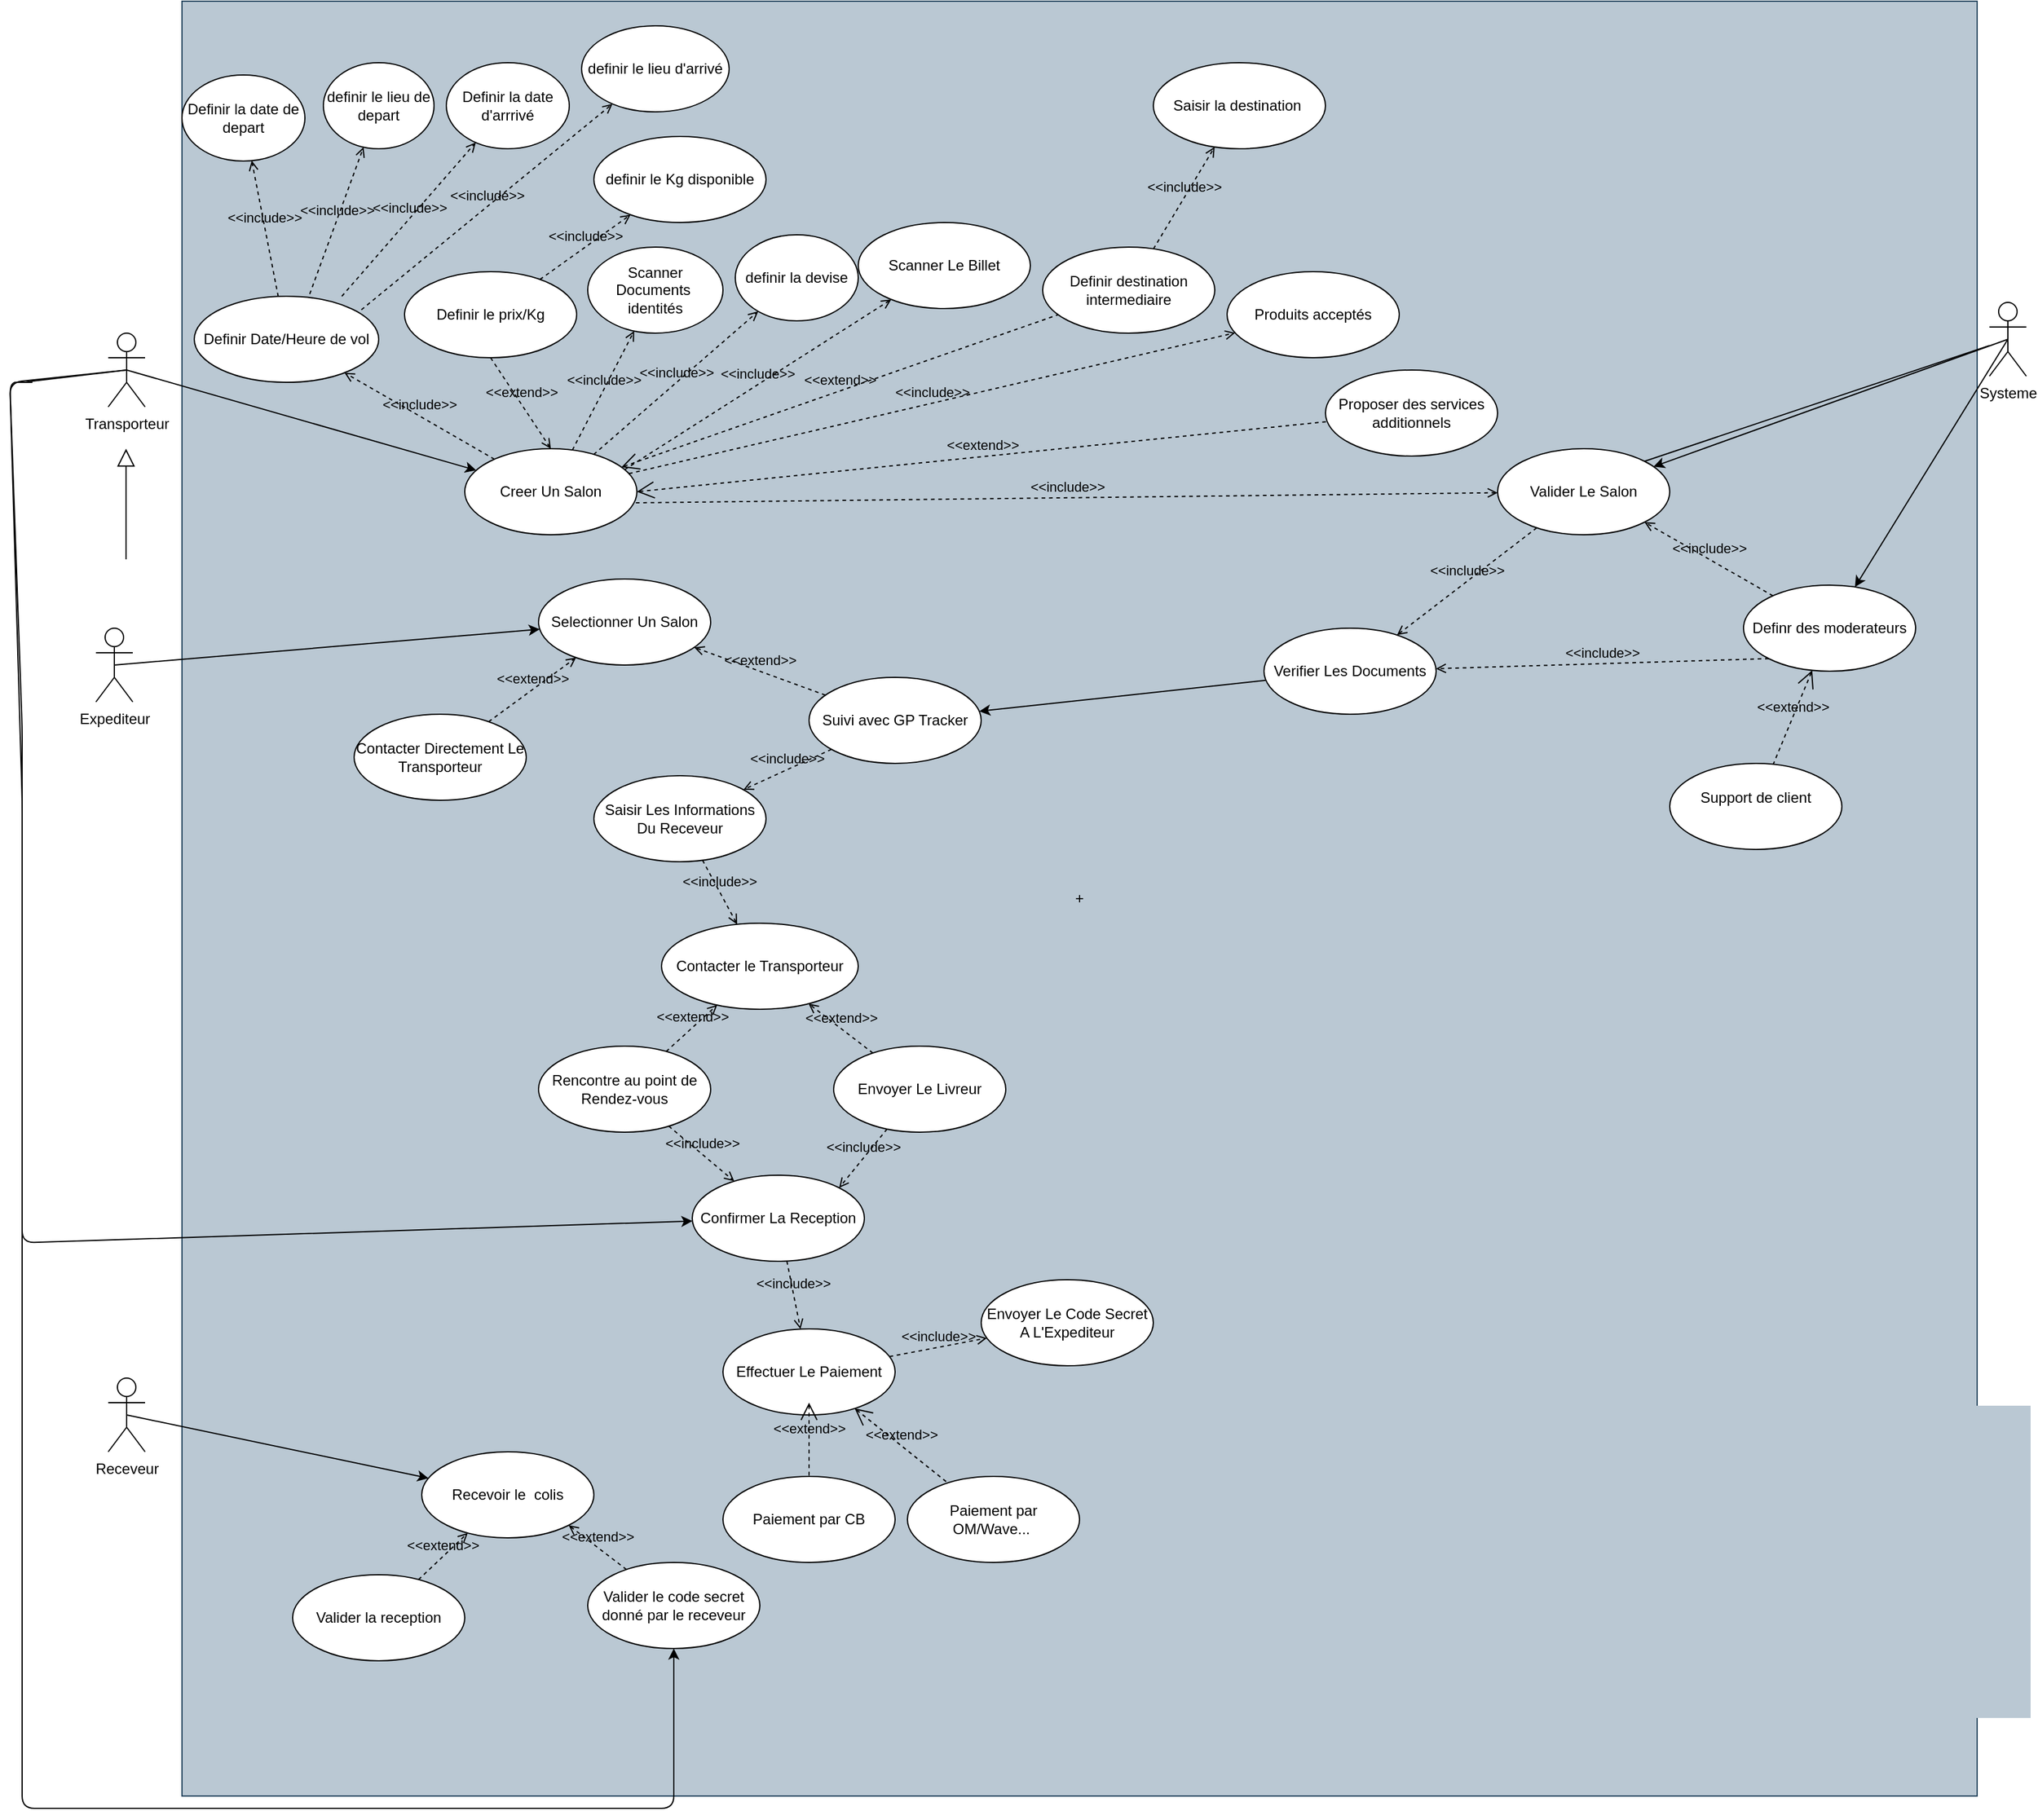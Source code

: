 <mxfile>
    <diagram id="y8ppHwSrMKtr4Omr1VL9" name="Page-1">
        <mxGraphModel dx="2390" dy="690" grid="1" gridSize="10" guides="1" tooltips="1" connect="1" arrows="1" fold="1" page="1" pageScale="1" pageWidth="850" pageHeight="1100" math="0" shadow="0">
            <root>
                <mxCell id="0"/>
                <mxCell id="1" parent="0"/>
                <mxCell id="160" value="+" style="whiteSpace=wrap;html=1;aspect=fixed;fillColor=#bac8d3;strokeColor=#23445d;" vertex="1" parent="1">
                    <mxGeometry x="10" y="90" width="1460" height="1460" as="geometry"/>
                </mxCell>
                <mxCell id="143" style="edgeStyle=none;html=1;exitX=0.5;exitY=0.5;exitDx=0;exitDy=0;exitPerimeter=0;" parent="1" source="73" target="76" edge="1">
                    <mxGeometry relative="1" as="geometry"/>
                </mxCell>
                <mxCell id="146" style="edgeStyle=none;html=1;exitX=0.5;exitY=0.5;exitDx=0;exitDy=0;exitPerimeter=0;" parent="1" source="73" target="78" edge="1">
                    <mxGeometry relative="1" as="geometry">
                        <Array as="points">
                            <mxPoint x="-120" y="400"/>
                            <mxPoint x="-110" y="400"/>
                            <mxPoint x="-130" y="400"/>
                            <mxPoint x="-120" y="680"/>
                            <mxPoint x="-120" y="960"/>
                            <mxPoint x="-120" y="1240"/>
                            <mxPoint x="-120" y="1560"/>
                            <mxPoint x="410" y="1560"/>
                        </Array>
                    </mxGeometry>
                </mxCell>
                <mxCell id="148" style="edgeStyle=none;html=1;exitX=0.5;exitY=0.5;exitDx=0;exitDy=0;exitPerimeter=0;" parent="1" source="73" target="121" edge="1">
                    <mxGeometry relative="1" as="geometry">
                        <Array as="points">
                            <mxPoint x="-130" y="400"/>
                            <mxPoint x="-120" y="740"/>
                            <mxPoint x="-120" y="1100"/>
                        </Array>
                    </mxGeometry>
                </mxCell>
                <mxCell id="73" value="Transporteur&lt;br&gt;" style="shape=umlActor;verticalLabelPosition=bottom;verticalAlign=top;html=1;outlineConnect=0;" parent="1" vertex="1">
                    <mxGeometry x="-50" y="360" width="30" height="60" as="geometry"/>
                </mxCell>
                <mxCell id="95" style="edgeStyle=none;html=1;exitX=0.5;exitY=0.5;exitDx=0;exitDy=0;exitPerimeter=0;" parent="1" source="74" target="77" edge="1">
                    <mxGeometry relative="1" as="geometry"/>
                </mxCell>
                <mxCell id="74" value="Receveur&lt;br&gt;&lt;br&gt;" style="shape=umlActor;verticalLabelPosition=bottom;verticalAlign=top;html=1;outlineConnect=0;" parent="1" vertex="1">
                    <mxGeometry x="-50" y="1210" width="30" height="60" as="geometry"/>
                </mxCell>
                <mxCell id="76" value="Creer Un Salon" style="ellipse;whiteSpace=wrap;html=1;" parent="1" vertex="1">
                    <mxGeometry x="240" y="454" width="140" height="70" as="geometry"/>
                </mxCell>
                <mxCell id="77" value="Recevoir le&amp;nbsp; colis&lt;br&gt;" style="ellipse;whiteSpace=wrap;html=1;" parent="1" vertex="1">
                    <mxGeometry x="205" y="1270" width="140" height="70" as="geometry"/>
                </mxCell>
                <mxCell id="78" value="Valider le code secret donné par le receveur&lt;br&gt;" style="ellipse;whiteSpace=wrap;html=1;" parent="1" vertex="1">
                    <mxGeometry x="340" y="1360" width="140" height="70" as="geometry"/>
                </mxCell>
                <mxCell id="79" value="Valider la reception&lt;br&gt;" style="ellipse;whiteSpace=wrap;html=1;" parent="1" vertex="1">
                    <mxGeometry x="100" y="1370" width="140" height="70" as="geometry"/>
                </mxCell>
                <mxCell id="97" value="&amp;lt;&amp;lt;extend&amp;gt;&amp;gt;" style="html=1;verticalAlign=bottom;labelBackgroundColor=none;endArrow=open;endFill=0;dashed=1;" parent="1" source="79" target="77" edge="1">
                    <mxGeometry width="160" relative="1" as="geometry">
                        <mxPoint x="350" y="950" as="sourcePoint"/>
                        <mxPoint x="510" y="950" as="targetPoint"/>
                    </mxGeometry>
                </mxCell>
                <mxCell id="98" value="&amp;lt;&amp;lt;extend&amp;gt;&amp;gt;" style="html=1;verticalAlign=bottom;labelBackgroundColor=none;endArrow=open;endFill=0;dashed=1;entryX=1;entryY=1;entryDx=0;entryDy=0;" parent="1" source="78" target="77" edge="1">
                    <mxGeometry width="160" relative="1" as="geometry">
                        <mxPoint x="194.948" y="1032.298" as="sourcePoint"/>
                        <mxPoint x="244.871" y="967.667" as="targetPoint"/>
                    </mxGeometry>
                </mxCell>
                <mxCell id="99" value="Definir le prix/Kg&lt;br&gt;" style="ellipse;whiteSpace=wrap;html=1;" parent="1" vertex="1">
                    <mxGeometry x="191" y="310" width="140" height="70" as="geometry"/>
                </mxCell>
                <mxCell id="100" value="" style="edgeStyle=none;html=1;endSize=12;endArrow=block;endFill=0;" parent="1" edge="1">
                    <mxGeometry width="160" relative="1" as="geometry">
                        <mxPoint x="-35.5" y="544" as="sourcePoint"/>
                        <mxPoint x="-35.5" y="454" as="targetPoint"/>
                    </mxGeometry>
                </mxCell>
                <mxCell id="101" value="Definir Date/Heure de vol" style="ellipse;whiteSpace=wrap;html=1;" parent="1" vertex="1">
                    <mxGeometry x="20" y="330" width="150" height="70" as="geometry"/>
                </mxCell>
                <mxCell id="102" value="Scanner Le Billet&lt;br&gt;" style="ellipse;whiteSpace=wrap;html=1;" parent="1" vertex="1">
                    <mxGeometry x="560" y="270" width="140" height="70" as="geometry"/>
                </mxCell>
                <mxCell id="103" value="Scanner Documents&amp;nbsp; identités" style="ellipse;whiteSpace=wrap;html=1;" parent="1" vertex="1">
                    <mxGeometry x="340" y="290" width="110" height="70" as="geometry"/>
                </mxCell>
                <mxCell id="104" value="Valider Le Salon" style="ellipse;whiteSpace=wrap;html=1;" parent="1" vertex="1">
                    <mxGeometry x="1080" y="454" width="140" height="70" as="geometry"/>
                </mxCell>
                <mxCell id="167" value="" style="edgeStyle=none;html=1;" edge="1" parent="1" source="105" target="123">
                    <mxGeometry relative="1" as="geometry"/>
                </mxCell>
                <mxCell id="105" value="Verifier Les Documents" style="ellipse;whiteSpace=wrap;html=1;" parent="1" vertex="1">
                    <mxGeometry x="890" y="600" width="140" height="70" as="geometry"/>
                </mxCell>
                <mxCell id="106" value="&amp;lt;&amp;lt;include&amp;gt;&amp;gt;" style="html=1;verticalAlign=bottom;labelBackgroundColor=none;endArrow=open;endFill=0;dashed=1;" parent="1" source="76" target="101" edge="1">
                    <mxGeometry width="160" relative="1" as="geometry">
                        <mxPoint x="350" y="690" as="sourcePoint"/>
                        <mxPoint x="510" y="690" as="targetPoint"/>
                    </mxGeometry>
                </mxCell>
                <mxCell id="107" value="&amp;lt;&amp;lt;include&amp;gt;&amp;gt;" style="html=1;verticalAlign=bottom;labelBackgroundColor=none;endArrow=open;endFill=0;dashed=1;" parent="1" source="76" target="103" edge="1">
                    <mxGeometry width="160" relative="1" as="geometry">
                        <mxPoint x="330" y="590" as="sourcePoint"/>
                        <mxPoint x="510" y="690" as="targetPoint"/>
                    </mxGeometry>
                </mxCell>
                <mxCell id="108" value="&amp;lt;&amp;lt;include&amp;gt;&amp;gt;" style="html=1;verticalAlign=bottom;labelBackgroundColor=none;endArrow=open;endFill=0;dashed=1;exitX=0.929;exitY=0.243;exitDx=0;exitDy=0;exitPerimeter=0;" parent="1" source="76" target="102" edge="1">
                    <mxGeometry width="160" relative="1" as="geometry">
                        <mxPoint x="350" y="690" as="sourcePoint"/>
                        <mxPoint x="510" y="690" as="targetPoint"/>
                    </mxGeometry>
                </mxCell>
                <mxCell id="109" value="&amp;lt;&amp;lt;include&amp;gt;&amp;gt;" style="html=1;verticalAlign=bottom;labelBackgroundColor=none;endArrow=open;endFill=0;dashed=1;exitX=0.994;exitY=0.629;exitDx=0;exitDy=0;exitPerimeter=0;" parent="1" source="76" target="104" edge="1">
                    <mxGeometry width="160" relative="1" as="geometry">
                        <mxPoint x="380" y="610" as="sourcePoint"/>
                        <mxPoint x="540" y="610" as="targetPoint"/>
                    </mxGeometry>
                </mxCell>
                <mxCell id="110" value="&amp;lt;&amp;lt;include&amp;gt;&amp;gt;" style="html=1;verticalAlign=bottom;labelBackgroundColor=none;endArrow=open;endFill=0;dashed=1;" parent="1" source="104" target="105" edge="1">
                    <mxGeometry width="160" relative="1" as="geometry">
                        <mxPoint x="380" y="710" as="sourcePoint"/>
                        <mxPoint x="540" y="710" as="targetPoint"/>
                    </mxGeometry>
                </mxCell>
                <mxCell id="111" value="&amp;lt;&amp;lt;extend&amp;gt;&amp;gt;" style="html=1;verticalAlign=bottom;labelBackgroundColor=none;endArrow=open;endFill=0;dashed=1;exitX=0.5;exitY=1;exitDx=0;exitDy=0;entryX=0.5;entryY=0;entryDx=0;entryDy=0;" parent="1" source="99" target="76" edge="1">
                    <mxGeometry width="160" relative="1" as="geometry">
                        <mxPoint x="350" y="690" as="sourcePoint"/>
                        <mxPoint x="510" y="690" as="targetPoint"/>
                    </mxGeometry>
                </mxCell>
                <mxCell id="112" value="Selectionner Un Salon&lt;br&gt;" style="ellipse;whiteSpace=wrap;html=1;" parent="1" vertex="1">
                    <mxGeometry x="300" y="560" width="140" height="70" as="geometry"/>
                </mxCell>
                <mxCell id="115" value="Contacter Directement Le Transporteur" style="ellipse;whiteSpace=wrap;html=1;" parent="1" vertex="1">
                    <mxGeometry x="150" y="670" width="140" height="70" as="geometry"/>
                </mxCell>
                <mxCell id="117" value="Effectuer Le Paiement" style="ellipse;whiteSpace=wrap;html=1;" parent="1" vertex="1">
                    <mxGeometry x="450" y="1170" width="140" height="70" as="geometry"/>
                </mxCell>
                <mxCell id="118" value="Rencontre au point de Rendez-vous" style="ellipse;whiteSpace=wrap;html=1;" parent="1" vertex="1">
                    <mxGeometry x="300" y="940" width="140" height="70" as="geometry"/>
                </mxCell>
                <mxCell id="119" value="Envoyer Le Livreur" style="ellipse;whiteSpace=wrap;html=1;" parent="1" vertex="1">
                    <mxGeometry x="540" y="940" width="140" height="70" as="geometry"/>
                </mxCell>
                <mxCell id="120" value="Contacter le Transporteur&lt;br&gt;" style="ellipse;whiteSpace=wrap;html=1;" parent="1" vertex="1">
                    <mxGeometry x="400" y="840" width="160" height="70" as="geometry"/>
                </mxCell>
                <mxCell id="121" value="Confirmer La Reception" style="ellipse;whiteSpace=wrap;html=1;" parent="1" vertex="1">
                    <mxGeometry x="425" y="1045" width="140" height="70" as="geometry"/>
                </mxCell>
                <mxCell id="122" value="Saisir Les Informations Du Receveur&lt;br&gt;" style="ellipse;whiteSpace=wrap;html=1;" parent="1" vertex="1">
                    <mxGeometry x="345" y="720" width="140" height="70" as="geometry"/>
                </mxCell>
                <mxCell id="123" value="Suivi avec GP Tracker" style="ellipse;whiteSpace=wrap;html=1;" parent="1" vertex="1">
                    <mxGeometry x="520" y="640" width="140" height="70" as="geometry"/>
                </mxCell>
                <mxCell id="125" value="Envoyer Le Code Secret A L'Expediteur" style="ellipse;whiteSpace=wrap;html=1;" parent="1" vertex="1">
                    <mxGeometry x="660" y="1130" width="140" height="70" as="geometry"/>
                </mxCell>
                <mxCell id="126" value="&amp;lt;&amp;lt;extend&amp;gt;&amp;gt;" style="html=1;verticalAlign=bottom;labelBackgroundColor=none;endArrow=open;endFill=0;dashed=1;" parent="1" source="115" target="112" edge="1">
                    <mxGeometry width="160" relative="1" as="geometry">
                        <mxPoint x="350" y="630" as="sourcePoint"/>
                        <mxPoint x="510" y="630" as="targetPoint"/>
                    </mxGeometry>
                </mxCell>
                <mxCell id="127" value="&amp;lt;&amp;lt;extend&amp;gt;&amp;gt;" style="html=1;verticalAlign=bottom;labelBackgroundColor=none;endArrow=open;endFill=0;dashed=1;" parent="1" source="123" target="112" edge="1">
                    <mxGeometry width="160" relative="1" as="geometry">
                        <mxPoint x="350" y="630" as="sourcePoint"/>
                        <mxPoint x="510" y="630" as="targetPoint"/>
                    </mxGeometry>
                </mxCell>
                <mxCell id="128" value="&amp;lt;&amp;lt;include&amp;gt;&amp;gt;" style="html=1;verticalAlign=bottom;labelBackgroundColor=none;endArrow=open;endFill=0;dashed=1;" parent="1" source="123" target="122" edge="1">
                    <mxGeometry width="160" relative="1" as="geometry">
                        <mxPoint x="350" y="630" as="sourcePoint"/>
                        <mxPoint x="510" y="630" as="targetPoint"/>
                    </mxGeometry>
                </mxCell>
                <mxCell id="131" value="&amp;lt;&amp;lt;include&amp;gt;&amp;gt;" style="html=1;verticalAlign=bottom;labelBackgroundColor=none;endArrow=open;endFill=0;dashed=1;" parent="1" source="122" target="120" edge="1">
                    <mxGeometry width="160" relative="1" as="geometry">
                        <mxPoint x="350" y="630" as="sourcePoint"/>
                        <mxPoint x="510" y="630" as="targetPoint"/>
                    </mxGeometry>
                </mxCell>
                <mxCell id="132" value="&amp;lt;&amp;lt;extend&amp;gt;&amp;gt;" style="html=1;verticalAlign=bottom;labelBackgroundColor=none;endArrow=open;endFill=0;dashed=1;" parent="1" source="118" target="120" edge="1">
                    <mxGeometry width="160" relative="1" as="geometry">
                        <mxPoint x="350" y="940" as="sourcePoint"/>
                        <mxPoint x="510" y="940" as="targetPoint"/>
                    </mxGeometry>
                </mxCell>
                <mxCell id="133" value="&amp;lt;&amp;lt;extend&amp;gt;&amp;gt;" style="html=1;verticalAlign=bottom;labelBackgroundColor=none;endArrow=open;endFill=0;dashed=1;" parent="1" source="119" target="120" edge="1">
                    <mxGeometry width="160" relative="1" as="geometry">
                        <mxPoint x="350" y="940" as="sourcePoint"/>
                        <mxPoint x="510" y="940" as="targetPoint"/>
                    </mxGeometry>
                </mxCell>
                <mxCell id="134" value="&amp;lt;&amp;lt;include&amp;gt;&amp;gt;" style="html=1;verticalAlign=bottom;labelBackgroundColor=none;endArrow=open;endFill=0;dashed=1;" parent="1" source="118" target="121" edge="1">
                    <mxGeometry width="160" relative="1" as="geometry">
                        <mxPoint x="350" y="940" as="sourcePoint"/>
                        <mxPoint x="510" y="940" as="targetPoint"/>
                    </mxGeometry>
                </mxCell>
                <mxCell id="135" value="&amp;lt;&amp;lt;include&amp;gt;&amp;gt;" style="html=1;verticalAlign=bottom;labelBackgroundColor=none;endArrow=open;endFill=0;dashed=1;entryX=1;entryY=0;entryDx=0;entryDy=0;" parent="1" source="119" target="121" edge="1">
                    <mxGeometry width="160" relative="1" as="geometry">
                        <mxPoint x="460" y="1030" as="sourcePoint"/>
                        <mxPoint x="620" y="1030" as="targetPoint"/>
                    </mxGeometry>
                </mxCell>
                <mxCell id="136" value="&amp;lt;&amp;lt;include&amp;gt;&amp;gt;" style="html=1;verticalAlign=bottom;labelBackgroundColor=none;endArrow=open;endFill=0;dashed=1;" parent="1" source="121" target="117" edge="1">
                    <mxGeometry width="160" relative="1" as="geometry">
                        <mxPoint x="350" y="1110" as="sourcePoint"/>
                        <mxPoint x="510" y="1110" as="targetPoint"/>
                    </mxGeometry>
                </mxCell>
                <mxCell id="137" value="&amp;lt;&amp;lt;include&amp;gt;&amp;gt;" style="html=1;verticalAlign=bottom;labelBackgroundColor=none;endArrow=open;endFill=0;dashed=1;" parent="1" source="117" target="125" edge="1">
                    <mxGeometry width="160" relative="1" as="geometry">
                        <mxPoint x="570" y="1180" as="sourcePoint"/>
                        <mxPoint x="700" y="1180" as="targetPoint"/>
                    </mxGeometry>
                </mxCell>
                <mxCell id="144" style="edgeStyle=none;html=1;exitX=0.5;exitY=0.5;exitDx=0;exitDy=0;exitPerimeter=0;" parent="1" source="138" target="104" edge="1">
                    <mxGeometry relative="1" as="geometry"/>
                </mxCell>
                <mxCell id="149" style="edgeStyle=none;jumpSize=20;html=1;entryX=1;entryY=0;entryDx=0;entryDy=0;rounded=1;endArrow=none;endFill=0;" edge="1" parent="1" source="138" target="104">
                    <mxGeometry relative="1" as="geometry"/>
                </mxCell>
                <mxCell id="154" style="edgeStyle=none;html=1;exitX=0.5;exitY=0.5;exitDx=0;exitDy=0;exitPerimeter=0;" edge="1" parent="1" source="138" target="151">
                    <mxGeometry relative="1" as="geometry"/>
                </mxCell>
                <mxCell id="138" value="Systeme&lt;br&gt;" style="shape=umlActor;verticalLabelPosition=bottom;verticalAlign=top;html=1;outlineConnect=0;" parent="1" vertex="1">
                    <mxGeometry x="1480" y="335" width="30" height="60" as="geometry"/>
                </mxCell>
                <mxCell id="151" value="Definr des moderateurs" style="ellipse;whiteSpace=wrap;html=1;" vertex="1" parent="1">
                    <mxGeometry x="1280" y="565" width="140" height="70" as="geometry"/>
                </mxCell>
                <mxCell id="155" value="&amp;lt;&amp;lt;include&amp;gt;&amp;gt;" style="edgeStyle=none;html=1;endArrow=open;verticalAlign=bottom;dashed=1;labelBackgroundColor=none;exitX=0;exitY=1;exitDx=0;exitDy=0;" edge="1" parent="1" source="151" target="105">
                    <mxGeometry width="160" relative="1" as="geometry">
                        <mxPoint x="780" y="740" as="sourcePoint"/>
                        <mxPoint x="940" y="740" as="targetPoint"/>
                    </mxGeometry>
                </mxCell>
                <mxCell id="156" value="&amp;lt;&amp;lt;include&amp;gt;&amp;gt;" style="edgeStyle=none;html=1;endArrow=open;verticalAlign=bottom;dashed=1;labelBackgroundColor=none;entryX=1;entryY=1;entryDx=0;entryDy=0;" edge="1" parent="1" source="151" target="104">
                    <mxGeometry width="160" relative="1" as="geometry">
                        <mxPoint x="880" y="522.33" as="sourcePoint"/>
                        <mxPoint x="1040" y="522.33" as="targetPoint"/>
                    </mxGeometry>
                </mxCell>
                <mxCell id="157" value="Support de client&lt;br&gt;&amp;nbsp;" style="ellipse;whiteSpace=wrap;html=1;" vertex="1" parent="1">
                    <mxGeometry x="1220" y="710" width="140" height="70" as="geometry"/>
                </mxCell>
                <mxCell id="158" value="&amp;lt;&amp;lt;extend&amp;gt;&amp;gt;" style="edgeStyle=none;html=1;startArrow=open;endArrow=none;startSize=12;verticalAlign=bottom;dashed=1;labelBackgroundColor=none;" edge="1" parent="1" source="151" target="157">
                    <mxGeometry width="160" relative="1" as="geometry">
                        <mxPoint x="1000" y="710" as="sourcePoint"/>
                        <mxPoint x="1160" y="710" as="targetPoint"/>
                    </mxGeometry>
                </mxCell>
                <mxCell id="165" value="Produits acceptés&lt;br&gt;" style="ellipse;whiteSpace=wrap;html=1;" vertex="1" parent="1">
                    <mxGeometry x="860" y="310" width="140" height="70" as="geometry"/>
                </mxCell>
                <mxCell id="166" value="&amp;lt;&amp;lt;include&amp;gt;&amp;gt;" style="edgeStyle=none;html=1;endArrow=open;verticalAlign=bottom;dashed=1;labelBackgroundColor=none;" edge="1" parent="1" source="76" target="165">
                    <mxGeometry width="160" relative="1" as="geometry">
                        <mxPoint x="550" y="440" as="sourcePoint"/>
                        <mxPoint x="710" y="440" as="targetPoint"/>
                    </mxGeometry>
                </mxCell>
                <mxCell id="168" value="Proposer des services additionnels&lt;br&gt;" style="ellipse;whiteSpace=wrap;html=1;" vertex="1" parent="1">
                    <mxGeometry x="940" y="390" width="140" height="70" as="geometry"/>
                </mxCell>
                <mxCell id="173" value="&amp;lt;&amp;lt;extend&amp;gt;&amp;gt;" style="edgeStyle=none;html=1;startArrow=open;endArrow=none;startSize=12;verticalAlign=bottom;dashed=1;labelBackgroundColor=none;exitX=1;exitY=0.5;exitDx=0;exitDy=0;" edge="1" parent="1" source="76" target="168">
                    <mxGeometry width="160" relative="1" as="geometry">
                        <mxPoint x="390" y="660" as="sourcePoint"/>
                        <mxPoint x="550" y="660" as="targetPoint"/>
                    </mxGeometry>
                </mxCell>
                <mxCell id="174" value="definir le lieu de depart&lt;br&gt;" style="ellipse;whiteSpace=wrap;html=1;" vertex="1" parent="1">
                    <mxGeometry x="125" y="140" width="90" height="70" as="geometry"/>
                </mxCell>
                <mxCell id="175" value="Definir destination intermediaire&lt;br&gt;" style="ellipse;whiteSpace=wrap;html=1;" vertex="1" parent="1">
                    <mxGeometry x="710" y="290" width="140" height="70" as="geometry"/>
                </mxCell>
                <mxCell id="176" value="definir le lieu d'arrivé&lt;br&gt;" style="ellipse;whiteSpace=wrap;html=1;" vertex="1" parent="1">
                    <mxGeometry x="335" y="110" width="120" height="70" as="geometry"/>
                </mxCell>
                <mxCell id="177" value="Definir la date de depart&lt;br&gt;" style="ellipse;whiteSpace=wrap;html=1;" vertex="1" parent="1">
                    <mxGeometry x="10" y="150" width="100" height="70" as="geometry"/>
                </mxCell>
                <mxCell id="178" value="Definir la date d'arrrivé" style="ellipse;whiteSpace=wrap;html=1;" vertex="1" parent="1">
                    <mxGeometry x="225" y="140" width="100" height="70" as="geometry"/>
                </mxCell>
                <mxCell id="179" value="Saisir la destination&amp;nbsp;" style="ellipse;whiteSpace=wrap;html=1;" vertex="1" parent="1">
                    <mxGeometry x="800" y="140" width="140" height="70" as="geometry"/>
                </mxCell>
                <mxCell id="180" value="definir la devise&lt;br&gt;" style="ellipse;whiteSpace=wrap;html=1;" vertex="1" parent="1">
                    <mxGeometry x="460" y="280" width="100" height="70" as="geometry"/>
                </mxCell>
                <mxCell id="181" value="Paiement par CB" style="ellipse;whiteSpace=wrap;html=1;" vertex="1" parent="1">
                    <mxGeometry x="450" y="1290" width="140" height="70" as="geometry"/>
                </mxCell>
                <mxCell id="182" value="Paiement par OM/Wave...&amp;nbsp;" style="ellipse;whiteSpace=wrap;html=1;" vertex="1" parent="1">
                    <mxGeometry x="600" y="1290" width="140" height="70" as="geometry"/>
                </mxCell>
                <mxCell id="188" style="edgeStyle=none;html=1;exitX=0.5;exitY=0.5;exitDx=0;exitDy=0;exitPerimeter=0;" edge="1" parent="1" source="187" target="112">
                    <mxGeometry relative="1" as="geometry"/>
                </mxCell>
                <mxCell id="187" value="Expediteur" style="shape=umlActor;html=1;verticalLabelPosition=bottom;verticalAlign=top;align=center;" vertex="1" parent="1">
                    <mxGeometry x="-60" y="600" width="30" height="60" as="geometry"/>
                </mxCell>
                <mxCell id="191" value="&amp;lt;&amp;lt;include&amp;gt;&amp;gt;" style="edgeStyle=none;html=1;endArrow=open;verticalAlign=bottom;dashed=1;labelBackgroundColor=none;" edge="1" parent="1" source="101" target="177">
                    <mxGeometry width="160" relative="1" as="geometry">
                        <mxPoint x="180" y="340" as="sourcePoint"/>
                        <mxPoint x="340" y="340" as="targetPoint"/>
                    </mxGeometry>
                </mxCell>
                <mxCell id="192" value="&amp;lt;&amp;lt;include&amp;gt;&amp;gt;" style="edgeStyle=none;html=1;endArrow=open;verticalAlign=bottom;dashed=1;labelBackgroundColor=none;exitX=0.626;exitY=-0.026;exitDx=0;exitDy=0;exitPerimeter=0;" edge="1" parent="1" source="101" target="174">
                    <mxGeometry width="160" relative="1" as="geometry">
                        <mxPoint x="97.556" y="340.173" as="sourcePoint"/>
                        <mxPoint x="77.417" y="249.613" as="targetPoint"/>
                    </mxGeometry>
                </mxCell>
                <mxCell id="193" value="&amp;lt;&amp;lt;include&amp;gt;&amp;gt;" style="edgeStyle=none;html=1;endArrow=open;verticalAlign=bottom;dashed=1;labelBackgroundColor=none;" edge="1" parent="1" target="178">
                    <mxGeometry width="160" relative="1" as="geometry">
                        <mxPoint x="140" y="330" as="sourcePoint"/>
                        <mxPoint x="87.417" y="259.613" as="targetPoint"/>
                    </mxGeometry>
                </mxCell>
                <mxCell id="194" value="&amp;lt;&amp;lt;include&amp;gt;&amp;gt;" style="edgeStyle=none;html=1;endArrow=open;verticalAlign=bottom;dashed=1;labelBackgroundColor=none;exitX=0.906;exitY=0.157;exitDx=0;exitDy=0;exitPerimeter=0;" edge="1" parent="1" source="101" target="176">
                    <mxGeometry width="160" relative="1" as="geometry">
                        <mxPoint x="117.556" y="360.173" as="sourcePoint"/>
                        <mxPoint x="97.417" y="269.613" as="targetPoint"/>
                    </mxGeometry>
                </mxCell>
                <mxCell id="195" value="&amp;lt;&amp;lt;include&amp;gt;&amp;gt;" style="edgeStyle=none;html=1;endArrow=open;verticalAlign=bottom;dashed=1;labelBackgroundColor=none;" edge="1" parent="1" source="76" target="180">
                    <mxGeometry width="160" relative="1" as="geometry">
                        <mxPoint x="127.556" y="370.173" as="sourcePoint"/>
                        <mxPoint x="107.417" y="279.613" as="targetPoint"/>
                    </mxGeometry>
                </mxCell>
                <mxCell id="196" value="&amp;lt;&amp;lt;extend&amp;gt;&amp;gt;" style="edgeStyle=none;html=1;startArrow=open;endArrow=none;startSize=12;verticalAlign=bottom;dashed=1;labelBackgroundColor=none;" edge="1" parent="1" source="76" target="175">
                    <mxGeometry width="160" relative="1" as="geometry">
                        <mxPoint x="410" y="340" as="sourcePoint"/>
                        <mxPoint x="570" y="340" as="targetPoint"/>
                    </mxGeometry>
                </mxCell>
                <mxCell id="197" value="&amp;lt;&amp;lt;include&amp;gt;&amp;gt;" style="edgeStyle=none;html=1;endArrow=open;verticalAlign=bottom;dashed=1;labelBackgroundColor=none;" edge="1" parent="1" source="175" target="179">
                    <mxGeometry width="160" relative="1" as="geometry">
                        <mxPoint x="410" y="340" as="sourcePoint"/>
                        <mxPoint x="570" y="340" as="targetPoint"/>
                    </mxGeometry>
                </mxCell>
                <mxCell id="198" value="&amp;lt;&amp;lt;extend&amp;gt;&amp;gt;" style="edgeStyle=none;html=1;startArrow=open;endArrow=none;startSize=12;verticalAlign=bottom;dashed=1;labelBackgroundColor=none;" edge="1" parent="1" target="181">
                    <mxGeometry width="160" relative="1" as="geometry">
                        <mxPoint x="520" y="1230" as="sourcePoint"/>
                        <mxPoint x="690" y="1170" as="targetPoint"/>
                    </mxGeometry>
                </mxCell>
                <mxCell id="199" value="&amp;lt;&amp;lt;extend&amp;gt;&amp;gt;" style="edgeStyle=none;html=1;startArrow=open;endArrow=none;startSize=12;verticalAlign=bottom;dashed=1;labelBackgroundColor=none;" edge="1" parent="1" source="117" target="182">
                    <mxGeometry width="160" relative="1" as="geometry">
                        <mxPoint x="530" y="1170" as="sourcePoint"/>
                        <mxPoint x="690" y="1170" as="targetPoint"/>
                    </mxGeometry>
                </mxCell>
                <mxCell id="200" value="definir le Kg disponible&lt;br&gt;" style="ellipse;whiteSpace=wrap;html=1;" vertex="1" parent="1">
                    <mxGeometry x="345" y="200" width="140" height="70" as="geometry"/>
                </mxCell>
                <mxCell id="201" value="&amp;lt;&amp;lt;include&amp;gt;&amp;gt;" style="edgeStyle=none;html=1;endArrow=open;verticalAlign=bottom;dashed=1;labelBackgroundColor=none;" edge="1" parent="1" source="99" target="200">
                    <mxGeometry width="160" relative="1" as="geometry">
                        <mxPoint x="440" y="390" as="sourcePoint"/>
                        <mxPoint x="600" y="390" as="targetPoint"/>
                    </mxGeometry>
                </mxCell>
            </root>
        </mxGraphModel>
    </diagram>
</mxfile>